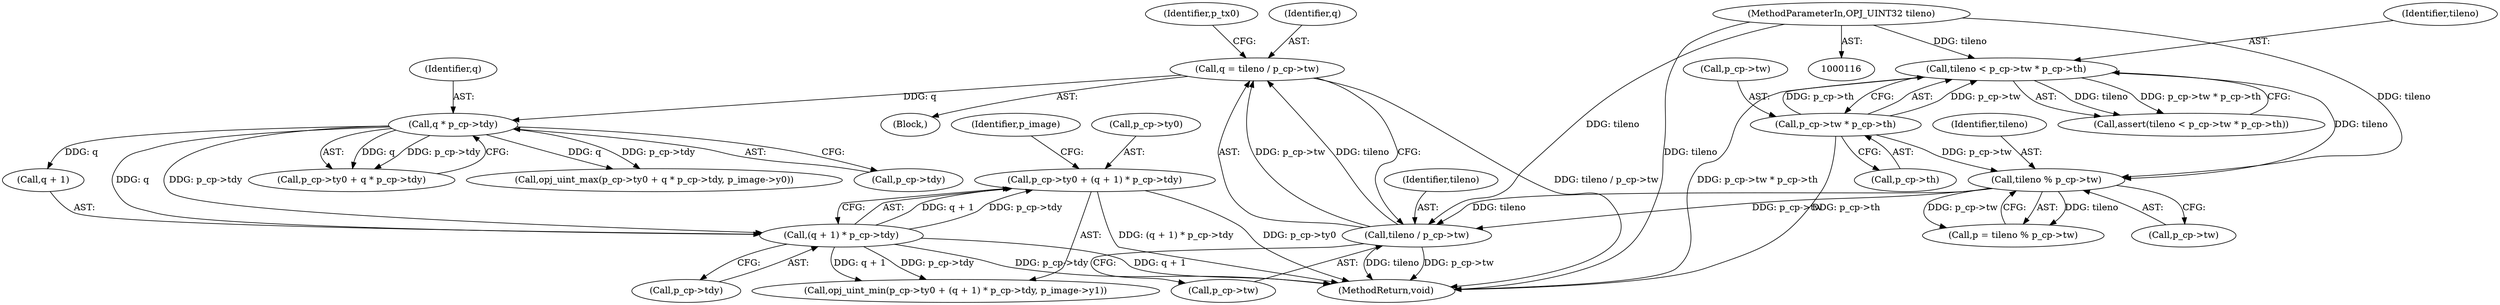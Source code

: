 digraph "0_openjpeg_5d00b719f4b93b1445e6fb4c766b9a9883c57949@pointer" {
"1000259" [label="(Call,p_cp->ty0 + (q + 1) * p_cp->tdy)"];
"1000263" [label="(Call,(q + 1) * p_cp->tdy)"];
"1000245" [label="(Call,q * p_cp->tdy)"];
"1000190" [label="(Call,q = tileno / p_cp->tw)"];
"1000192" [label="(Call,tileno / p_cp->tw)"];
"1000185" [label="(Call,tileno % p_cp->tw)"];
"1000156" [label="(Call,tileno < p_cp->tw * p_cp->th)"];
"1000119" [label="(MethodParameterIn,OPJ_UINT32 tileno)"];
"1000158" [label="(Call,p_cp->tw * p_cp->th)"];
"1000199" [label="(Identifier,p_tx0)"];
"1000246" [label="(Identifier,q)"];
"1000159" [label="(Call,p_cp->tw)"];
"1000267" [label="(Call,p_cp->tdy)"];
"1000158" [label="(Call,p_cp->tw * p_cp->th)"];
"1000241" [label="(Call,p_cp->ty0 + q * p_cp->tdy)"];
"1000162" [label="(Call,p_cp->th)"];
"1000263" [label="(Call,(q + 1) * p_cp->tdy)"];
"1000247" [label="(Call,p_cp->tdy)"];
"1000194" [label="(Call,p_cp->tw)"];
"1000119" [label="(MethodParameterIn,OPJ_UINT32 tileno)"];
"1000187" [label="(Call,p_cp->tw)"];
"1000271" [label="(Identifier,p_image)"];
"1000191" [label="(Identifier,q)"];
"1000190" [label="(Call,q = tileno / p_cp->tw)"];
"1000155" [label="(Call,assert(tileno < p_cp->tw * p_cp->th))"];
"1000260" [label="(Call,p_cp->ty0)"];
"1000157" [label="(Identifier,tileno)"];
"1000193" [label="(Identifier,tileno)"];
"1000156" [label="(Call,tileno < p_cp->tw * p_cp->th)"];
"1000192" [label="(Call,tileno / p_cp->tw)"];
"1000240" [label="(Call,opj_uint_max(p_cp->ty0 + q * p_cp->tdy, p_image->y0))"];
"1000594" [label="(MethodReturn,void)"];
"1000264" [label="(Call,q + 1)"];
"1000245" [label="(Call,q * p_cp->tdy)"];
"1000183" [label="(Call,p = tileno % p_cp->tw)"];
"1000129" [label="(Block,)"];
"1000185" [label="(Call,tileno % p_cp->tw)"];
"1000259" [label="(Call,p_cp->ty0 + (q + 1) * p_cp->tdy)"];
"1000258" [label="(Call,opj_uint_min(p_cp->ty0 + (q + 1) * p_cp->tdy, p_image->y1))"];
"1000186" [label="(Identifier,tileno)"];
"1000259" -> "1000258"  [label="AST: "];
"1000259" -> "1000263"  [label="CFG: "];
"1000260" -> "1000259"  [label="AST: "];
"1000263" -> "1000259"  [label="AST: "];
"1000271" -> "1000259"  [label="CFG: "];
"1000259" -> "1000594"  [label="DDG: p_cp->ty0"];
"1000259" -> "1000594"  [label="DDG: (q + 1) * p_cp->tdy"];
"1000263" -> "1000259"  [label="DDG: q + 1"];
"1000263" -> "1000259"  [label="DDG: p_cp->tdy"];
"1000263" -> "1000267"  [label="CFG: "];
"1000264" -> "1000263"  [label="AST: "];
"1000267" -> "1000263"  [label="AST: "];
"1000263" -> "1000594"  [label="DDG: p_cp->tdy"];
"1000263" -> "1000594"  [label="DDG: q + 1"];
"1000263" -> "1000258"  [label="DDG: q + 1"];
"1000263" -> "1000258"  [label="DDG: p_cp->tdy"];
"1000245" -> "1000263"  [label="DDG: q"];
"1000245" -> "1000263"  [label="DDG: p_cp->tdy"];
"1000245" -> "1000241"  [label="AST: "];
"1000245" -> "1000247"  [label="CFG: "];
"1000246" -> "1000245"  [label="AST: "];
"1000247" -> "1000245"  [label="AST: "];
"1000241" -> "1000245"  [label="CFG: "];
"1000245" -> "1000240"  [label="DDG: q"];
"1000245" -> "1000240"  [label="DDG: p_cp->tdy"];
"1000245" -> "1000241"  [label="DDG: q"];
"1000245" -> "1000241"  [label="DDG: p_cp->tdy"];
"1000190" -> "1000245"  [label="DDG: q"];
"1000245" -> "1000264"  [label="DDG: q"];
"1000190" -> "1000129"  [label="AST: "];
"1000190" -> "1000192"  [label="CFG: "];
"1000191" -> "1000190"  [label="AST: "];
"1000192" -> "1000190"  [label="AST: "];
"1000199" -> "1000190"  [label="CFG: "];
"1000190" -> "1000594"  [label="DDG: tileno / p_cp->tw"];
"1000192" -> "1000190"  [label="DDG: tileno"];
"1000192" -> "1000190"  [label="DDG: p_cp->tw"];
"1000192" -> "1000194"  [label="CFG: "];
"1000193" -> "1000192"  [label="AST: "];
"1000194" -> "1000192"  [label="AST: "];
"1000192" -> "1000594"  [label="DDG: p_cp->tw"];
"1000192" -> "1000594"  [label="DDG: tileno"];
"1000185" -> "1000192"  [label="DDG: tileno"];
"1000185" -> "1000192"  [label="DDG: p_cp->tw"];
"1000119" -> "1000192"  [label="DDG: tileno"];
"1000185" -> "1000183"  [label="AST: "];
"1000185" -> "1000187"  [label="CFG: "];
"1000186" -> "1000185"  [label="AST: "];
"1000187" -> "1000185"  [label="AST: "];
"1000183" -> "1000185"  [label="CFG: "];
"1000185" -> "1000183"  [label="DDG: tileno"];
"1000185" -> "1000183"  [label="DDG: p_cp->tw"];
"1000156" -> "1000185"  [label="DDG: tileno"];
"1000119" -> "1000185"  [label="DDG: tileno"];
"1000158" -> "1000185"  [label="DDG: p_cp->tw"];
"1000156" -> "1000155"  [label="AST: "];
"1000156" -> "1000158"  [label="CFG: "];
"1000157" -> "1000156"  [label="AST: "];
"1000158" -> "1000156"  [label="AST: "];
"1000155" -> "1000156"  [label="CFG: "];
"1000156" -> "1000594"  [label="DDG: p_cp->tw * p_cp->th"];
"1000156" -> "1000155"  [label="DDG: tileno"];
"1000156" -> "1000155"  [label="DDG: p_cp->tw * p_cp->th"];
"1000119" -> "1000156"  [label="DDG: tileno"];
"1000158" -> "1000156"  [label="DDG: p_cp->tw"];
"1000158" -> "1000156"  [label="DDG: p_cp->th"];
"1000119" -> "1000116"  [label="AST: "];
"1000119" -> "1000594"  [label="DDG: tileno"];
"1000158" -> "1000162"  [label="CFG: "];
"1000159" -> "1000158"  [label="AST: "];
"1000162" -> "1000158"  [label="AST: "];
"1000158" -> "1000594"  [label="DDG: p_cp->th"];
}
